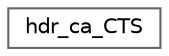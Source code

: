 digraph "Graphical Class Hierarchy"
{
 // LATEX_PDF_SIZE
  bgcolor="transparent";
  edge [fontname=Helvetica,fontsize=10,labelfontname=Helvetica,labelfontsize=10];
  node [fontname=Helvetica,fontsize=10,shape=box,height=0.2,width=0.4];
  rankdir="LR";
  Node0 [id="Node000000",label="hdr_ca_CTS",height=0.2,width=0.4,color="grey40", fillcolor="white", style="filled",URL="$structhdr__ca__CTS.html",tooltip=" "];
}
